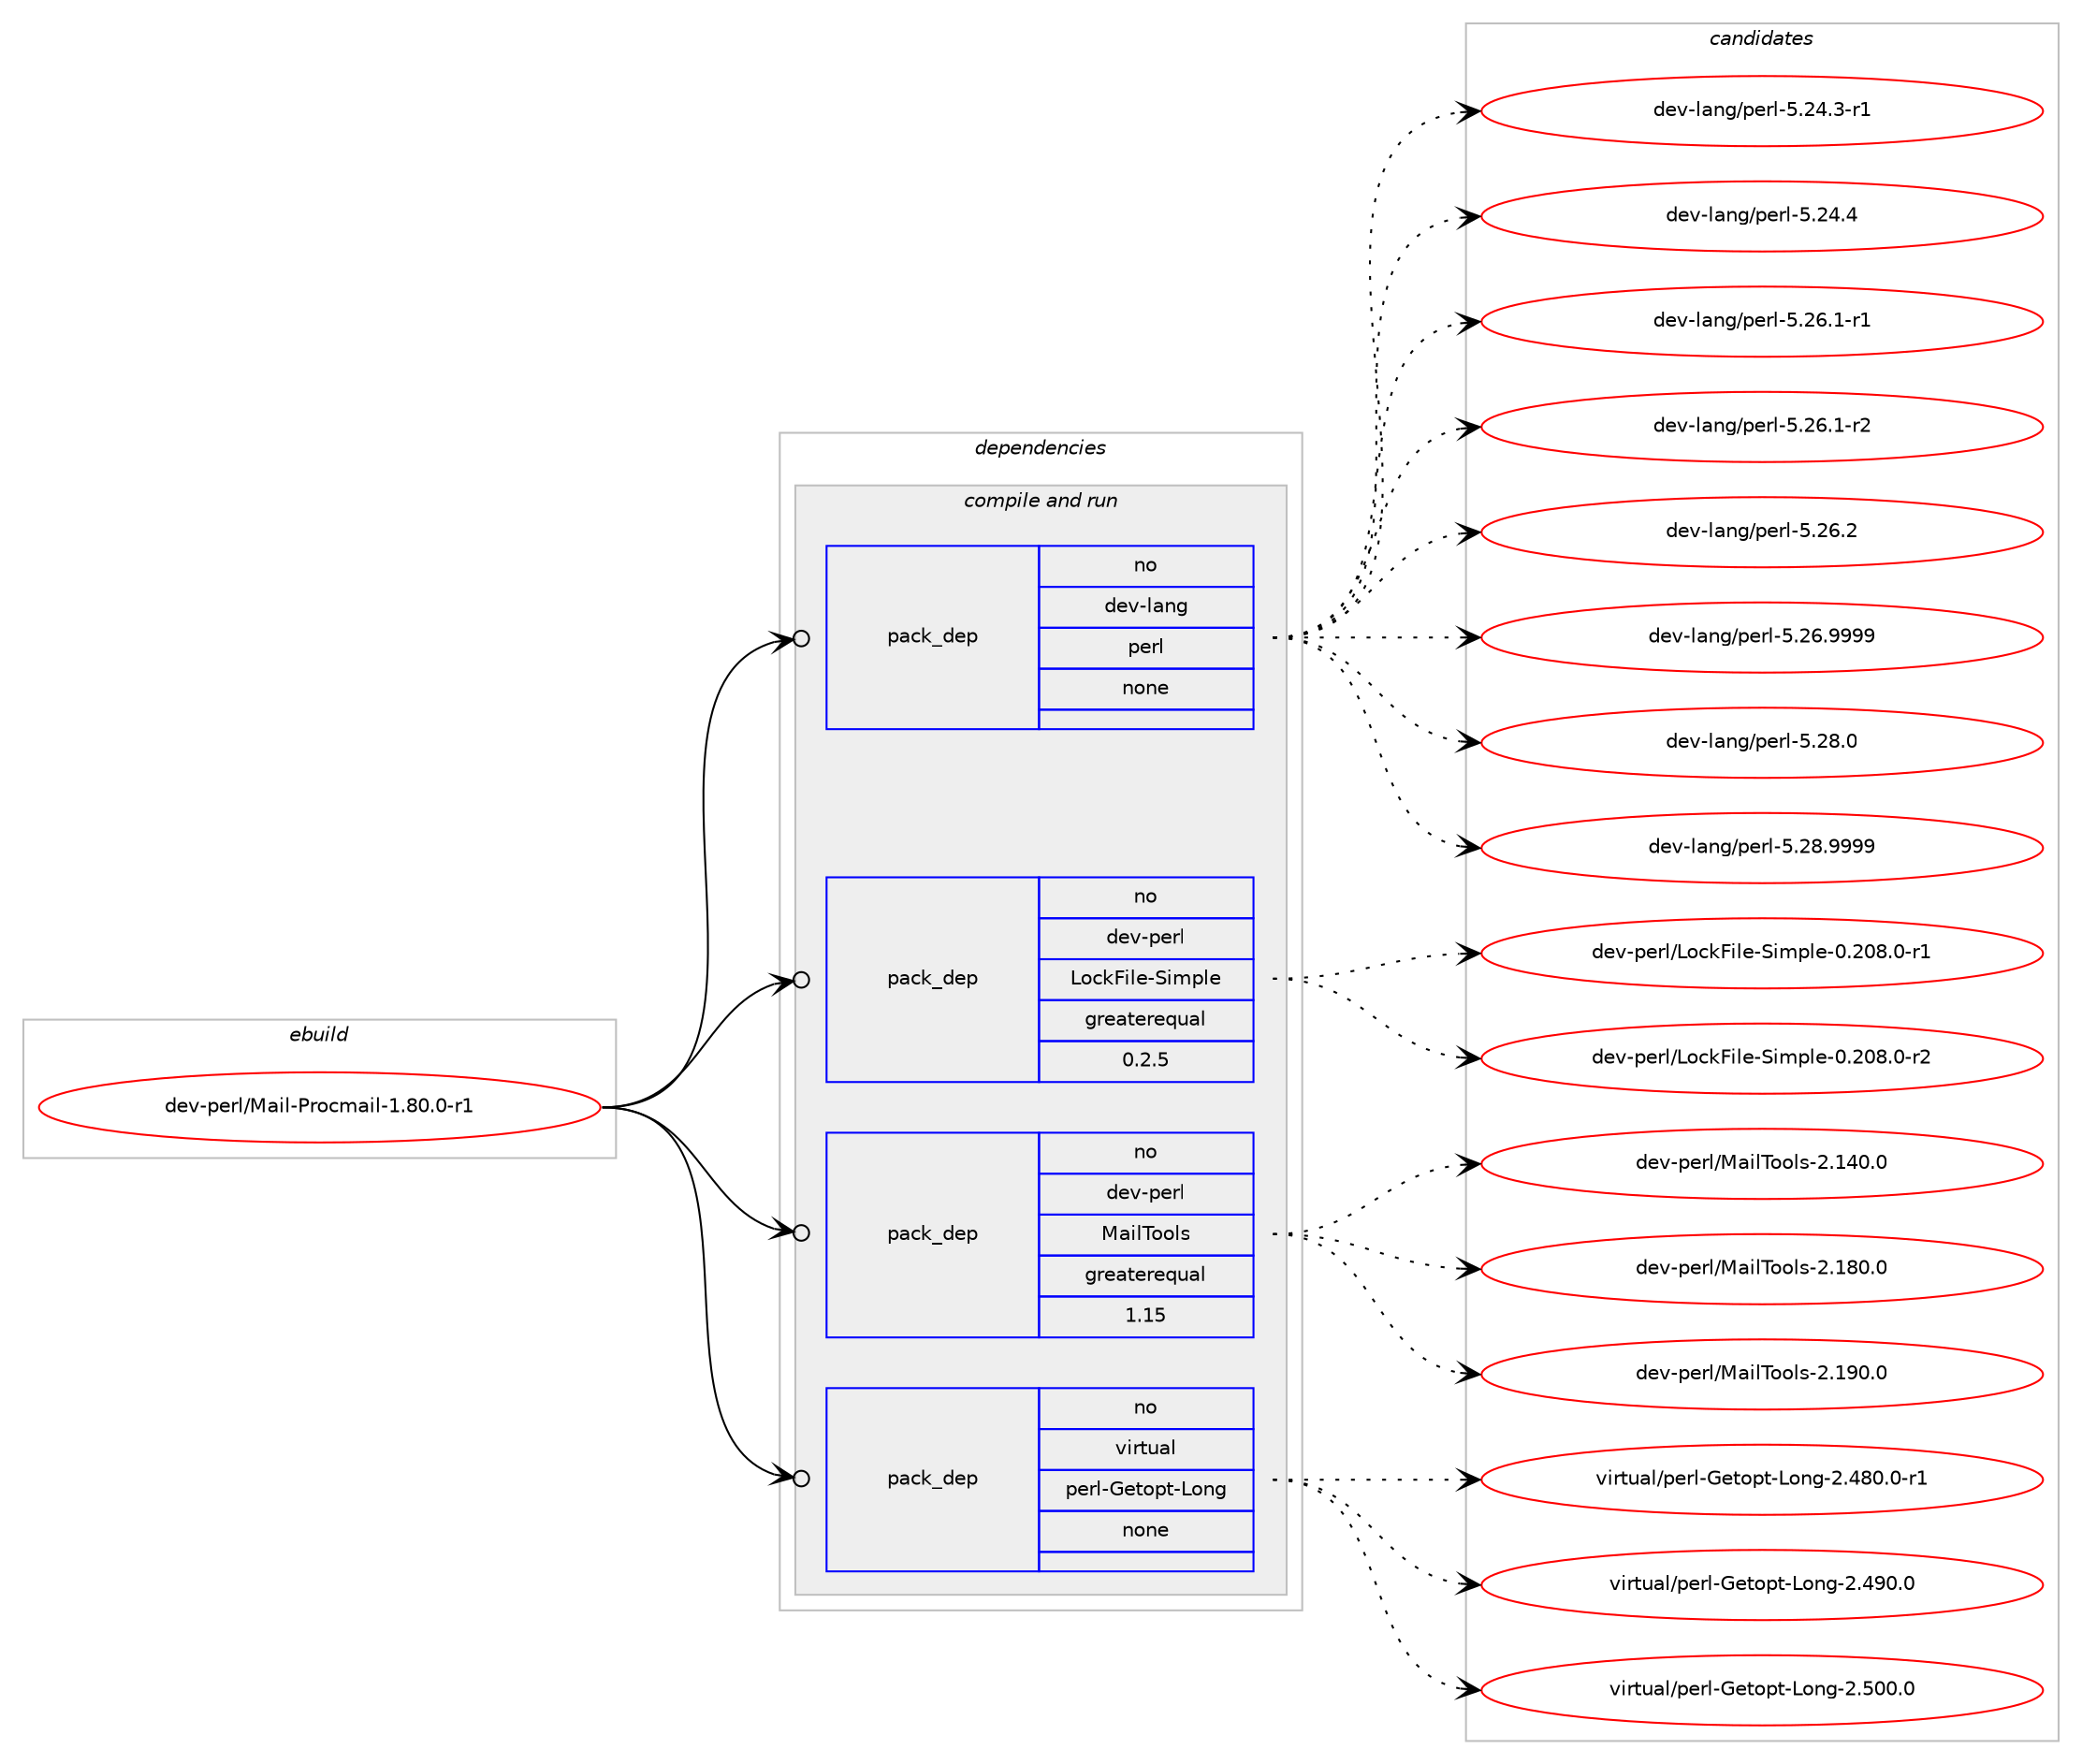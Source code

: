 digraph prolog {

# *************
# Graph options
# *************

newrank=true;
concentrate=true;
compound=true;
graph [rankdir=LR,fontname=Helvetica,fontsize=10,ranksep=1.5];#, ranksep=2.5, nodesep=0.2];
edge  [arrowhead=vee];
node  [fontname=Helvetica,fontsize=10];

# **********
# The ebuild
# **********

subgraph cluster_leftcol {
color=gray;
rank=same;
label=<<i>ebuild</i>>;
id [label="dev-perl/Mail-Procmail-1.80.0-r1", color=red, width=4, href="../dev-perl/Mail-Procmail-1.80.0-r1.svg"];
}

# ****************
# The dependencies
# ****************

subgraph cluster_midcol {
color=gray;
label=<<i>dependencies</i>>;
subgraph cluster_compile {
fillcolor="#eeeeee";
style=filled;
label=<<i>compile</i>>;
}
subgraph cluster_compileandrun {
fillcolor="#eeeeee";
style=filled;
label=<<i>compile and run</i>>;
subgraph pack992495 {
dependency1383943 [label=<<TABLE BORDER="0" CELLBORDER="1" CELLSPACING="0" CELLPADDING="4" WIDTH="220"><TR><TD ROWSPAN="6" CELLPADDING="30">pack_dep</TD></TR><TR><TD WIDTH="110">no</TD></TR><TR><TD>dev-lang</TD></TR><TR><TD>perl</TD></TR><TR><TD>none</TD></TR><TR><TD></TD></TR></TABLE>>, shape=none, color=blue];
}
id:e -> dependency1383943:w [weight=20,style="solid",arrowhead="odotvee"];
subgraph pack992496 {
dependency1383944 [label=<<TABLE BORDER="0" CELLBORDER="1" CELLSPACING="0" CELLPADDING="4" WIDTH="220"><TR><TD ROWSPAN="6" CELLPADDING="30">pack_dep</TD></TR><TR><TD WIDTH="110">no</TD></TR><TR><TD>dev-perl</TD></TR><TR><TD>LockFile-Simple</TD></TR><TR><TD>greaterequal</TD></TR><TR><TD>0.2.5</TD></TR></TABLE>>, shape=none, color=blue];
}
id:e -> dependency1383944:w [weight=20,style="solid",arrowhead="odotvee"];
subgraph pack992497 {
dependency1383945 [label=<<TABLE BORDER="0" CELLBORDER="1" CELLSPACING="0" CELLPADDING="4" WIDTH="220"><TR><TD ROWSPAN="6" CELLPADDING="30">pack_dep</TD></TR><TR><TD WIDTH="110">no</TD></TR><TR><TD>dev-perl</TD></TR><TR><TD>MailTools</TD></TR><TR><TD>greaterequal</TD></TR><TR><TD>1.15</TD></TR></TABLE>>, shape=none, color=blue];
}
id:e -> dependency1383945:w [weight=20,style="solid",arrowhead="odotvee"];
subgraph pack992498 {
dependency1383946 [label=<<TABLE BORDER="0" CELLBORDER="1" CELLSPACING="0" CELLPADDING="4" WIDTH="220"><TR><TD ROWSPAN="6" CELLPADDING="30">pack_dep</TD></TR><TR><TD WIDTH="110">no</TD></TR><TR><TD>virtual</TD></TR><TR><TD>perl-Getopt-Long</TD></TR><TR><TD>none</TD></TR><TR><TD></TD></TR></TABLE>>, shape=none, color=blue];
}
id:e -> dependency1383946:w [weight=20,style="solid",arrowhead="odotvee"];
}
subgraph cluster_run {
fillcolor="#eeeeee";
style=filled;
label=<<i>run</i>>;
}
}

# **************
# The candidates
# **************

subgraph cluster_choices {
rank=same;
color=gray;
label=<<i>candidates</i>>;

subgraph choice992495 {
color=black;
nodesep=1;
choice100101118451089711010347112101114108455346505246514511449 [label="dev-lang/perl-5.24.3-r1", color=red, width=4,href="../dev-lang/perl-5.24.3-r1.svg"];
choice10010111845108971101034711210111410845534650524652 [label="dev-lang/perl-5.24.4", color=red, width=4,href="../dev-lang/perl-5.24.4.svg"];
choice100101118451089711010347112101114108455346505446494511449 [label="dev-lang/perl-5.26.1-r1", color=red, width=4,href="../dev-lang/perl-5.26.1-r1.svg"];
choice100101118451089711010347112101114108455346505446494511450 [label="dev-lang/perl-5.26.1-r2", color=red, width=4,href="../dev-lang/perl-5.26.1-r2.svg"];
choice10010111845108971101034711210111410845534650544650 [label="dev-lang/perl-5.26.2", color=red, width=4,href="../dev-lang/perl-5.26.2.svg"];
choice10010111845108971101034711210111410845534650544657575757 [label="dev-lang/perl-5.26.9999", color=red, width=4,href="../dev-lang/perl-5.26.9999.svg"];
choice10010111845108971101034711210111410845534650564648 [label="dev-lang/perl-5.28.0", color=red, width=4,href="../dev-lang/perl-5.28.0.svg"];
choice10010111845108971101034711210111410845534650564657575757 [label="dev-lang/perl-5.28.9999", color=red, width=4,href="../dev-lang/perl-5.28.9999.svg"];
dependency1383943:e -> choice100101118451089711010347112101114108455346505246514511449:w [style=dotted,weight="100"];
dependency1383943:e -> choice10010111845108971101034711210111410845534650524652:w [style=dotted,weight="100"];
dependency1383943:e -> choice100101118451089711010347112101114108455346505446494511449:w [style=dotted,weight="100"];
dependency1383943:e -> choice100101118451089711010347112101114108455346505446494511450:w [style=dotted,weight="100"];
dependency1383943:e -> choice10010111845108971101034711210111410845534650544650:w [style=dotted,weight="100"];
dependency1383943:e -> choice10010111845108971101034711210111410845534650544657575757:w [style=dotted,weight="100"];
dependency1383943:e -> choice10010111845108971101034711210111410845534650564648:w [style=dotted,weight="100"];
dependency1383943:e -> choice10010111845108971101034711210111410845534650564657575757:w [style=dotted,weight="100"];
}
subgraph choice992496 {
color=black;
nodesep=1;
choice1001011184511210111410847761119910770105108101458310510911210810145484650485646484511449 [label="dev-perl/LockFile-Simple-0.208.0-r1", color=red, width=4,href="../dev-perl/LockFile-Simple-0.208.0-r1.svg"];
choice1001011184511210111410847761119910770105108101458310510911210810145484650485646484511450 [label="dev-perl/LockFile-Simple-0.208.0-r2", color=red, width=4,href="../dev-perl/LockFile-Simple-0.208.0-r2.svg"];
dependency1383944:e -> choice1001011184511210111410847761119910770105108101458310510911210810145484650485646484511449:w [style=dotted,weight="100"];
dependency1383944:e -> choice1001011184511210111410847761119910770105108101458310510911210810145484650485646484511450:w [style=dotted,weight="100"];
}
subgraph choice992497 {
color=black;
nodesep=1;
choice10010111845112101114108477797105108841111111081154550464952484648 [label="dev-perl/MailTools-2.140.0", color=red, width=4,href="../dev-perl/MailTools-2.140.0.svg"];
choice10010111845112101114108477797105108841111111081154550464956484648 [label="dev-perl/MailTools-2.180.0", color=red, width=4,href="../dev-perl/MailTools-2.180.0.svg"];
choice10010111845112101114108477797105108841111111081154550464957484648 [label="dev-perl/MailTools-2.190.0", color=red, width=4,href="../dev-perl/MailTools-2.190.0.svg"];
dependency1383945:e -> choice10010111845112101114108477797105108841111111081154550464952484648:w [style=dotted,weight="100"];
dependency1383945:e -> choice10010111845112101114108477797105108841111111081154550464956484648:w [style=dotted,weight="100"];
dependency1383945:e -> choice10010111845112101114108477797105108841111111081154550464957484648:w [style=dotted,weight="100"];
}
subgraph choice992498 {
color=black;
nodesep=1;
choice11810511411611797108471121011141084571101116111112116457611111010345504652564846484511449 [label="virtual/perl-Getopt-Long-2.480.0-r1", color=red, width=4,href="../virtual/perl-Getopt-Long-2.480.0-r1.svg"];
choice1181051141161179710847112101114108457110111611111211645761111101034550465257484648 [label="virtual/perl-Getopt-Long-2.490.0", color=red, width=4,href="../virtual/perl-Getopt-Long-2.490.0.svg"];
choice1181051141161179710847112101114108457110111611111211645761111101034550465348484648 [label="virtual/perl-Getopt-Long-2.500.0", color=red, width=4,href="../virtual/perl-Getopt-Long-2.500.0.svg"];
dependency1383946:e -> choice11810511411611797108471121011141084571101116111112116457611111010345504652564846484511449:w [style=dotted,weight="100"];
dependency1383946:e -> choice1181051141161179710847112101114108457110111611111211645761111101034550465257484648:w [style=dotted,weight="100"];
dependency1383946:e -> choice1181051141161179710847112101114108457110111611111211645761111101034550465348484648:w [style=dotted,weight="100"];
}
}

}
